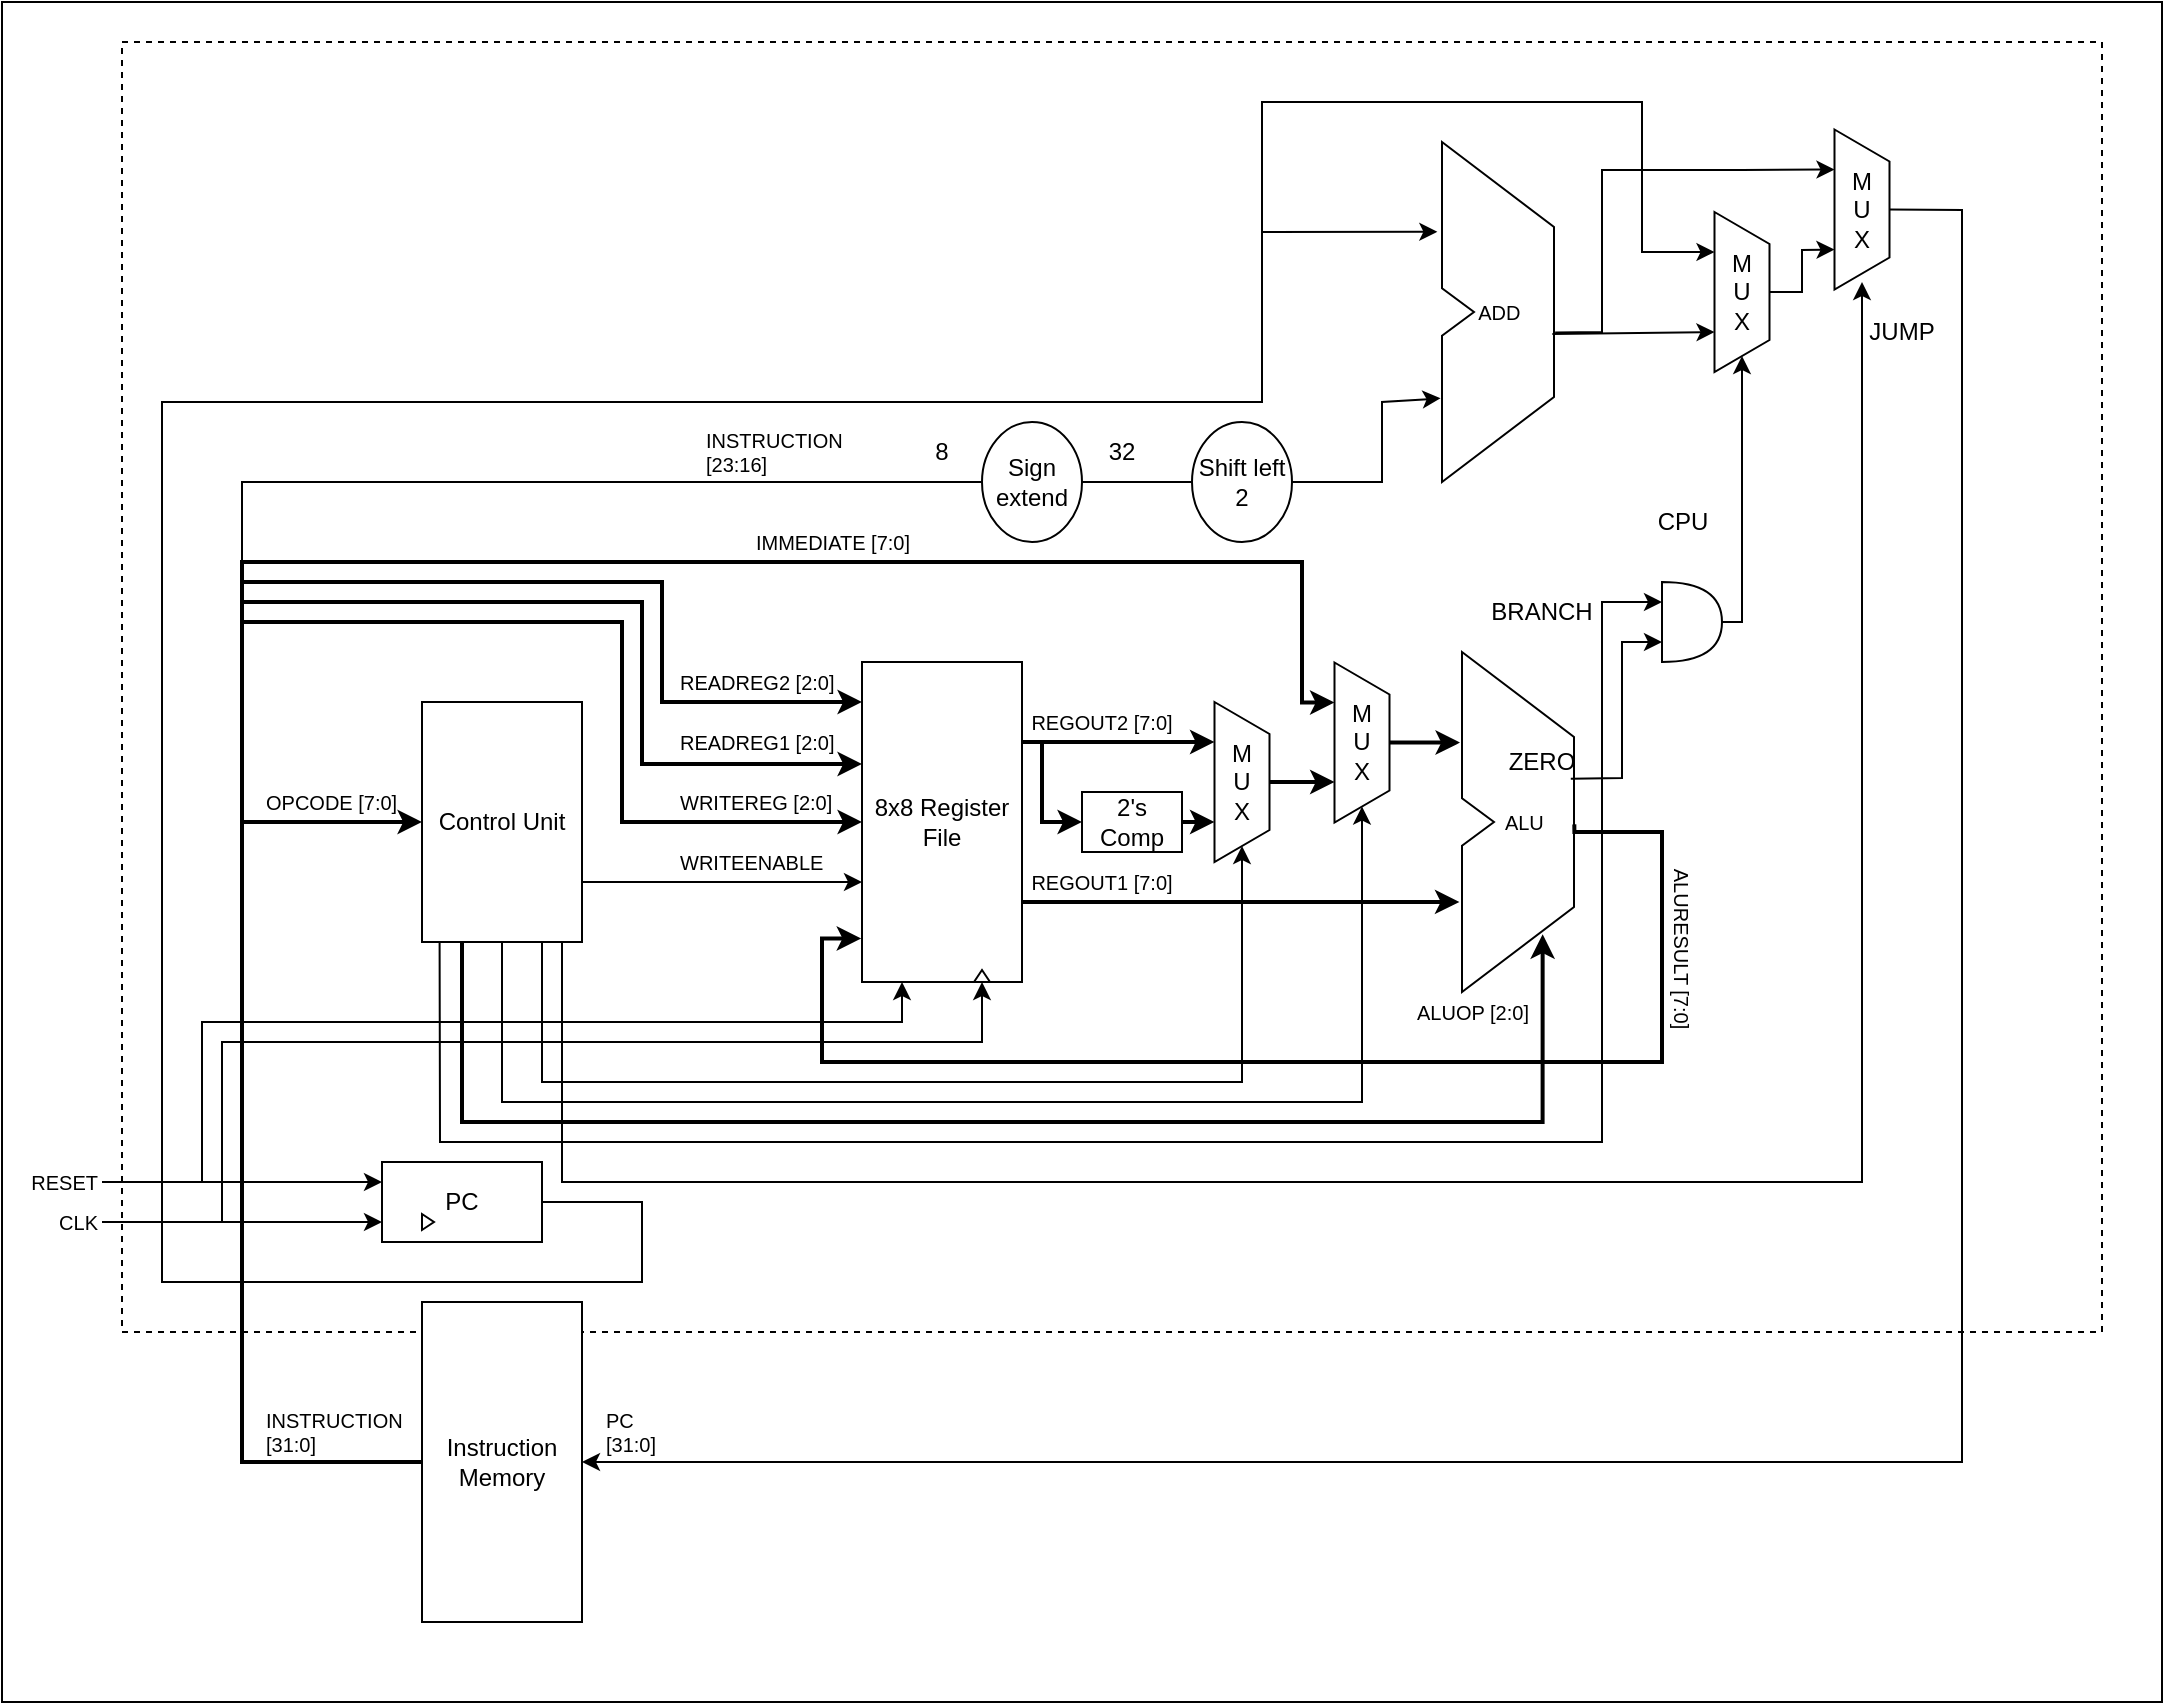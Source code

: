 <mxfile version="16.4.0" type="device"><diagram id="0iN4cRk-O3f9heEpMg_g" name="Page-1"><mxGraphModel dx="1427" dy="1461" grid="1" gridSize="10" guides="1" tooltips="1" connect="1" arrows="1" fold="1" page="1" pageScale="1" pageWidth="850" pageHeight="1100" math="0" shadow="0"><root><mxCell id="0"/><mxCell id="1" parent="0"/><mxCell id="29aiM7jhphycKeGwUz8S-75" value="" style="rounded=0;whiteSpace=wrap;html=1;strokeColor=#000000;strokeWidth=1;fillColor=none;fontSize=12;align=center;" parent="1" vertex="1"><mxGeometry x="-50" y="-170" width="1080" height="850" as="geometry"/></mxCell><mxCell id="29aiM7jhphycKeGwUz8S-73" value="&lt;span style=&quot;color: rgba(0 , 0 , 0 , 0) ; font-family: monospace ; font-size: 0px&quot;&gt;%3CmxGraphModel%3E%3Croot%3E%3CmxCell%20id%3D%220%22%2F%3E%3CmxCell%20id%3D%221%22%20parent%3D%220%22%2F%3E%3CmxCell%20id%3D%222%22%20value%3D%228%22%20style%3D%22text%3Bhtml%3D1%3BstrokeColor%3Dnone%3BfillColor%3Dnone%3Balign%3Dcenter%3BverticalAlign%3Dmiddle%3BwhiteSpace%3Dwrap%3Brounded%3D0%3B%22%20vertex%3D%221%22%20parent%3D%221%22%3E%3CmxGeometry%20x%3D%22460%22%20y%3D%2240%22%20width%3D%2260%22%20height%3D%2230%22%20as%3D%22geometry%22%2F%3E%3C%2FmxCell%3E%3C%2Froot%3E%3C%2FmxGraphModel%3E&lt;/span&gt;" style="rounded=0;whiteSpace=wrap;html=1;dashed=1;strokeColor=#000000;fillColor=none;fontSize=10;align=center;perimeterSpacing=0;strokeWidth=1;" parent="1" vertex="1"><mxGeometry x="10" y="-150" width="990" height="645" as="geometry"/></mxCell><mxCell id="29aiM7jhphycKeGwUz8S-50" value="OPCODE [7:0]" style="text;html=1;align=left;verticalAlign=middle;resizable=0;points=[];autosize=1;fontSize=10;" parent="1" vertex="1"><mxGeometry x="80" y="220" width="80" height="20" as="geometry"/></mxCell><mxCell id="29aiM7jhphycKeGwUz8S-15" style="edgeStyle=orthogonalEdgeStyle;rounded=0;orthogonalLoop=1;jettySize=auto;html=1;exitX=1;exitY=0.75;exitDx=0;exitDy=0;" parent="1" source="29aiM7jhphycKeGwUz8S-2" target="29aiM7jhphycKeGwUz8S-3" edge="1"><mxGeometry relative="1" as="geometry"><Array as="points"><mxPoint x="240" y="270"/></Array></mxGeometry></mxCell><mxCell id="29aiM7jhphycKeGwUz8S-47" style="edgeStyle=orthogonalEdgeStyle;rounded=0;orthogonalLoop=1;jettySize=auto;html=1;exitX=0.75;exitY=1;exitDx=0;exitDy=0;entryX=1;entryY=0.5;entryDx=0;entryDy=0;fontSize=10;" parent="1" source="29aiM7jhphycKeGwUz8S-2" target="29aiM7jhphycKeGwUz8S-17" edge="1"><mxGeometry relative="1" as="geometry"><Array as="points"><mxPoint x="220" y="370"/><mxPoint x="570" y="370"/></Array></mxGeometry></mxCell><mxCell id="29aiM7jhphycKeGwUz8S-48" style="edgeStyle=orthogonalEdgeStyle;rounded=0;orthogonalLoop=1;jettySize=auto;html=1;exitX=0.5;exitY=1;exitDx=0;exitDy=0;entryX=1;entryY=0.5;entryDx=0;entryDy=0;fontSize=10;" parent="1" source="29aiM7jhphycKeGwUz8S-2" target="29aiM7jhphycKeGwUz8S-31" edge="1"><mxGeometry relative="1" as="geometry"><Array as="points"><mxPoint x="200" y="380"/><mxPoint x="630" y="380"/></Array></mxGeometry></mxCell><mxCell id="29aiM7jhphycKeGwUz8S-49" style="edgeStyle=orthogonalEdgeStyle;rounded=0;orthogonalLoop=1;jettySize=auto;html=1;exitX=0.25;exitY=1;exitDx=0;exitDy=0;fontSize=10;entryX=0.504;entryY=0.83;entryDx=0;entryDy=0;entryPerimeter=0;strokeWidth=2;" parent="1" source="29aiM7jhphycKeGwUz8S-2" target="29aiM7jhphycKeGwUz8S-42" edge="1"><mxGeometry relative="1" as="geometry"><Array as="points"><mxPoint x="180" y="390"/><mxPoint x="720" y="390"/></Array></mxGeometry></mxCell><mxCell id="29aiM7jhphycKeGwUz8S-2" value="Control Unit" style="rounded=0;whiteSpace=wrap;html=1;" parent="1" vertex="1"><mxGeometry x="160" y="180" width="80" height="120" as="geometry"/></mxCell><mxCell id="29aiM7jhphycKeGwUz8S-19" style="edgeStyle=orthogonalEdgeStyle;rounded=0;orthogonalLoop=1;jettySize=auto;html=1;exitX=1;exitY=0.25;exitDx=0;exitDy=0;entryX=0.25;entryY=1;entryDx=0;entryDy=0;strokeWidth=2;" parent="1" source="29aiM7jhphycKeGwUz8S-3" target="29aiM7jhphycKeGwUz8S-17" edge="1"><mxGeometry relative="1" as="geometry"/></mxCell><mxCell id="29aiM7jhphycKeGwUz8S-23" style="edgeStyle=orthogonalEdgeStyle;rounded=0;orthogonalLoop=1;jettySize=auto;html=1;exitX=1;exitY=0.25;exitDx=0;exitDy=0;entryX=0;entryY=0.5;entryDx=0;entryDy=0;strokeWidth=2;" parent="1" source="29aiM7jhphycKeGwUz8S-3" target="29aiM7jhphycKeGwUz8S-16" edge="1"><mxGeometry relative="1" as="geometry"><Array as="points"><mxPoint x="470" y="200"/><mxPoint x="470" y="240"/></Array></mxGeometry></mxCell><mxCell id="29aiM7jhphycKeGwUz8S-46" style="edgeStyle=orthogonalEdgeStyle;rounded=0;orthogonalLoop=1;jettySize=auto;html=1;exitX=1;exitY=0.75;exitDx=0;exitDy=0;entryX=-0.016;entryY=0.735;entryDx=0;entryDy=0;entryPerimeter=0;fontSize=10;strokeWidth=2;" parent="1" source="29aiM7jhphycKeGwUz8S-3" target="29aiM7jhphycKeGwUz8S-42" edge="1"><mxGeometry relative="1" as="geometry"/></mxCell><mxCell id="29aiM7jhphycKeGwUz8S-3" value="8x8 Register File" style="rounded=0;whiteSpace=wrap;html=1;" parent="1" vertex="1"><mxGeometry x="380" y="160" width="80" height="160" as="geometry"/></mxCell><mxCell id="29aiM7jhphycKeGwUz8S-8" style="edgeStyle=orthogonalEdgeStyle;rounded=0;orthogonalLoop=1;jettySize=auto;html=1;exitX=0;exitY=0.5;exitDx=0;exitDy=0;entryX=0;entryY=0.5;entryDx=0;entryDy=0;strokeWidth=2;" parent="1" source="29aiM7jhphycKeGwUz8S-4" target="29aiM7jhphycKeGwUz8S-2" edge="1"><mxGeometry relative="1" as="geometry"><Array as="points"><mxPoint x="70" y="560"/><mxPoint x="70" y="240"/></Array></mxGeometry></mxCell><mxCell id="29aiM7jhphycKeGwUz8S-11" style="edgeStyle=orthogonalEdgeStyle;rounded=0;orthogonalLoop=1;jettySize=auto;html=1;exitX=0;exitY=0.5;exitDx=0;exitDy=0;entryX=0;entryY=0.125;entryDx=0;entryDy=0;entryPerimeter=0;strokeWidth=2;" parent="1" source="29aiM7jhphycKeGwUz8S-4" target="29aiM7jhphycKeGwUz8S-3" edge="1"><mxGeometry relative="1" as="geometry"><mxPoint x="320" y="180" as="targetPoint"/><Array as="points"><mxPoint x="70" y="560"/><mxPoint x="70" y="120"/><mxPoint x="280" y="120"/><mxPoint x="280" y="180"/></Array></mxGeometry></mxCell><mxCell id="29aiM7jhphycKeGwUz8S-12" style="edgeStyle=orthogonalEdgeStyle;rounded=0;orthogonalLoop=1;jettySize=auto;html=1;exitX=0;exitY=0.5;exitDx=0;exitDy=0;strokeWidth=2;" parent="1" source="29aiM7jhphycKeGwUz8S-4" target="29aiM7jhphycKeGwUz8S-3" edge="1"><mxGeometry relative="1" as="geometry"><mxPoint x="320" y="210" as="targetPoint"/><Array as="points"><mxPoint x="70" y="560"/><mxPoint x="70" y="130"/><mxPoint x="270" y="130"/><mxPoint x="270" y="211"/></Array></mxGeometry></mxCell><mxCell id="29aiM7jhphycKeGwUz8S-13" style="edgeStyle=orthogonalEdgeStyle;rounded=0;orthogonalLoop=1;jettySize=auto;html=1;exitX=0;exitY=0.5;exitDx=0;exitDy=0;entryX=0;entryY=0.5;entryDx=0;entryDy=0;strokeWidth=2;" parent="1" source="29aiM7jhphycKeGwUz8S-4" target="29aiM7jhphycKeGwUz8S-3" edge="1"><mxGeometry relative="1" as="geometry"><Array as="points"><mxPoint x="70" y="560"/><mxPoint x="70" y="140"/><mxPoint x="260" y="140"/><mxPoint x="260" y="240"/></Array></mxGeometry></mxCell><mxCell id="29aiM7jhphycKeGwUz8S-33" style="edgeStyle=orthogonalEdgeStyle;rounded=0;orthogonalLoop=1;jettySize=auto;html=1;exitX=0;exitY=0.5;exitDx=0;exitDy=0;entryX=0.25;entryY=1;entryDx=0;entryDy=0;fontSize=10;strokeWidth=2;" parent="1" source="29aiM7jhphycKeGwUz8S-4" target="29aiM7jhphycKeGwUz8S-31" edge="1"><mxGeometry relative="1" as="geometry"><Array as="points"><mxPoint x="70" y="560"/><mxPoint x="70" y="110"/><mxPoint x="600" y="110"/><mxPoint x="600" y="180"/></Array></mxGeometry></mxCell><mxCell id="29aiM7jhphycKeGwUz8S-4" value="Instruction Memory" style="rounded=0;whiteSpace=wrap;html=1;" parent="1" vertex="1"><mxGeometry x="160" y="480" width="80" height="160" as="geometry"/></mxCell><mxCell id="29aiM7jhphycKeGwUz8S-6" value="PC" style="rounded=0;whiteSpace=wrap;html=1;" parent="1" vertex="1"><mxGeometry x="140" y="410" width="80" height="40" as="geometry"/></mxCell><mxCell id="29aiM7jhphycKeGwUz8S-20" style="edgeStyle=orthogonalEdgeStyle;rounded=0;orthogonalLoop=1;jettySize=auto;html=1;exitX=1;exitY=0.5;exitDx=0;exitDy=0;entryX=0.75;entryY=1;entryDx=0;entryDy=0;strokeWidth=2;" parent="1" source="29aiM7jhphycKeGwUz8S-16" target="29aiM7jhphycKeGwUz8S-17" edge="1"><mxGeometry relative="1" as="geometry"/></mxCell><mxCell id="29aiM7jhphycKeGwUz8S-16" value="2's Comp" style="rounded=0;whiteSpace=wrap;html=1;" parent="1" vertex="1"><mxGeometry x="490" y="225" width="50" height="30" as="geometry"/></mxCell><mxCell id="29aiM7jhphycKeGwUz8S-32" style="edgeStyle=orthogonalEdgeStyle;rounded=0;orthogonalLoop=1;jettySize=auto;html=1;exitX=0.5;exitY=0;exitDx=0;exitDy=0;entryX=0.75;entryY=1;entryDx=0;entryDy=0;fontSize=10;strokeWidth=2;" parent="1" source="29aiM7jhphycKeGwUz8S-17" target="29aiM7jhphycKeGwUz8S-31" edge="1"><mxGeometry relative="1" as="geometry"/></mxCell><mxCell id="29aiM7jhphycKeGwUz8S-17" value="M&lt;br&gt;U&lt;br&gt;X" style="shape=trapezoid;perimeter=trapezoidPerimeter;whiteSpace=wrap;html=1;rotation=90;horizontal=0;" parent="1" vertex="1"><mxGeometry x="530" y="206.25" width="80" height="27.5" as="geometry"/></mxCell><mxCell id="29aiM7jhphycKeGwUz8S-24" value="READREG2 [2:0]" style="text;html=1;align=left;verticalAlign=middle;resizable=0;points=[];autosize=1;fontSize=10;" parent="1" vertex="1"><mxGeometry x="287" y="160" width="90" height="20" as="geometry"/></mxCell><mxCell id="29aiM7jhphycKeGwUz8S-25" value="READREG1 [2:0]" style="text;html=1;align=left;verticalAlign=middle;resizable=0;points=[];autosize=1;fontSize=10;" parent="1" vertex="1"><mxGeometry x="287" y="190.25" width="90" height="20" as="geometry"/></mxCell><mxCell id="29aiM7jhphycKeGwUz8S-26" value="WRITEREG [2:0]" style="text;html=1;align=left;verticalAlign=middle;resizable=0;points=[];autosize=1;fontSize=10;" parent="1" vertex="1"><mxGeometry x="287" y="220" width="90" height="20" as="geometry"/></mxCell><mxCell id="29aiM7jhphycKeGwUz8S-27" value="WRITEENABLE" style="text;html=1;align=left;verticalAlign=middle;resizable=0;points=[];autosize=1;fontSize=10;" parent="1" vertex="1"><mxGeometry x="287" y="250" width="90" height="20" as="geometry"/></mxCell><mxCell id="29aiM7jhphycKeGwUz8S-30" value="REGOUT2 [7:0]" style="text;html=1;strokeColor=none;fillColor=none;align=center;verticalAlign=middle;whiteSpace=wrap;rounded=0;fontSize=10;" parent="1" vertex="1"><mxGeometry x="460" y="180" width="80" height="20" as="geometry"/></mxCell><mxCell id="29aiM7jhphycKeGwUz8S-43" style="edgeStyle=orthogonalEdgeStyle;rounded=0;orthogonalLoop=1;jettySize=auto;html=1;exitX=0.5;exitY=0;exitDx=0;exitDy=0;fontSize=10;strokeWidth=2;" parent="1" source="29aiM7jhphycKeGwUz8S-31" edge="1"><mxGeometry relative="1" as="geometry"><mxPoint x="679" y="200" as="targetPoint"/></mxGeometry></mxCell><mxCell id="29aiM7jhphycKeGwUz8S-31" value="M&lt;br&gt;U&lt;br&gt;X" style="shape=trapezoid;perimeter=trapezoidPerimeter;whiteSpace=wrap;html=1;rotation=90;horizontal=0;" parent="1" vertex="1"><mxGeometry x="590" y="186.5" width="80" height="27.5" as="geometry"/></mxCell><mxCell id="29aiM7jhphycKeGwUz8S-34" value="IMMEDIATE [7:0]" style="text;html=1;align=center;verticalAlign=middle;resizable=0;points=[];autosize=1;fontSize=10;" parent="1" vertex="1"><mxGeometry x="320" y="90" width="90" height="20" as="geometry"/></mxCell><mxCell id="29aiM7jhphycKeGwUz8S-44" style="edgeStyle=orthogonalEdgeStyle;rounded=0;orthogonalLoop=1;jettySize=auto;html=1;exitX=0.702;exitY=0.507;exitDx=0;exitDy=0;entryX=-0.005;entryY=0.864;entryDx=0;entryDy=0;entryPerimeter=0;fontSize=10;exitPerimeter=0;strokeWidth=2;" parent="1" source="29aiM7jhphycKeGwUz8S-42" target="29aiM7jhphycKeGwUz8S-3" edge="1"><mxGeometry relative="1" as="geometry"><Array as="points"><mxPoint x="736" y="245"/><mxPoint x="780" y="245"/><mxPoint x="780" y="360"/><mxPoint x="360" y="360"/><mxPoint x="360" y="298"/></Array></mxGeometry></mxCell><mxCell id="29aiM7jhphycKeGwUz8S-42" value="&amp;nbsp; &amp;nbsp; &amp;nbsp; &amp;nbsp;ALU" style="shape=stencil(vZXdjoMgEIWfhtsGYY3XG3f3PailKykFA/Tv7TuKNmJL2zRiYgwwx+8wZAYRLW3NGo4IrhH9QYRkGMMb5qfJnNmGV84vHpkRbC25j1hn9I6fxMb1DKFqboRro/QX4W/QtM9tQMtKKwU0oZUNJBPhSA4mTChg4rM36bd1CWYN+O6546bfvF9F5O9jl1W+iE+2TDahy5Bb6myS+YT5ZAvVQCqfbDYXWoIg1mMj1ZpVu3+jD2rzkhaRjkRbbfhr2E0tpPQXx/uH1rD2hrnTPVQP3+z1kUcb4NlhPqVKoUbUIsSSPA23mIs7aZvhhp+ZmxczYafcNNv9oh9jK6ltvIwjxQziSD3fSd/tkw4aaUMYdGH/u+8iVw==);whiteSpace=wrap;html=1;strokeColor=#000000;fillColor=#ffffff;fontSize=10;align=left;" parent="1" vertex="1"><mxGeometry x="680" y="155" width="80" height="170" as="geometry"/></mxCell><mxCell id="29aiM7jhphycKeGwUz8S-51" value="INSTRUCTION&lt;br&gt;[31:0]" style="text;html=1;align=left;verticalAlign=middle;resizable=0;points=[];autosize=1;fontSize=10;" parent="1" vertex="1"><mxGeometry x="80" y="530" width="80" height="30" as="geometry"/></mxCell><mxCell id="29aiM7jhphycKeGwUz8S-53" value="PC&lt;br&gt;[31:0]" style="text;html=1;align=left;verticalAlign=middle;resizable=0;points=[];autosize=1;fontSize=10;" parent="1" vertex="1"><mxGeometry x="250" y="530" width="40" height="30" as="geometry"/></mxCell><mxCell id="29aiM7jhphycKeGwUz8S-55" style="edgeStyle=orthogonalEdgeStyle;rounded=0;orthogonalLoop=1;jettySize=auto;html=1;entryX=0;entryY=0.25;entryDx=0;entryDy=0;fontSize=10;" parent="1" source="29aiM7jhphycKeGwUz8S-54" target="29aiM7jhphycKeGwUz8S-6" edge="1"><mxGeometry relative="1" as="geometry"><Array as="points"><mxPoint x="90" y="420"/><mxPoint x="90" y="420"/></Array></mxGeometry></mxCell><mxCell id="29aiM7jhphycKeGwUz8S-56" style="edgeStyle=orthogonalEdgeStyle;rounded=0;orthogonalLoop=1;jettySize=auto;html=1;exitX=1;exitY=0.5;exitDx=0;exitDy=0;entryX=0.25;entryY=1;entryDx=0;entryDy=0;fontSize=10;" parent="1" source="29aiM7jhphycKeGwUz8S-54" target="29aiM7jhphycKeGwUz8S-3" edge="1"><mxGeometry relative="1" as="geometry"><Array as="points"><mxPoint x="50" y="420"/><mxPoint x="50" y="340"/><mxPoint x="400" y="340"/></Array></mxGeometry></mxCell><mxCell id="29aiM7jhphycKeGwUz8S-54" value="RESET" style="text;html=1;strokeColor=none;fillColor=none;align=right;verticalAlign=middle;whiteSpace=wrap;rounded=0;fontSize=10;" parent="1" vertex="1"><mxGeometry x="-40" y="410" width="40" height="20" as="geometry"/></mxCell><mxCell id="29aiM7jhphycKeGwUz8S-60" style="edgeStyle=orthogonalEdgeStyle;rounded=0;orthogonalLoop=1;jettySize=auto;html=1;exitX=1;exitY=0.5;exitDx=0;exitDy=0;entryX=0;entryY=0.75;entryDx=0;entryDy=0;fontSize=10;" parent="1" source="29aiM7jhphycKeGwUz8S-57" target="29aiM7jhphycKeGwUz8S-6" edge="1"><mxGeometry relative="1" as="geometry"/></mxCell><mxCell id="29aiM7jhphycKeGwUz8S-61" style="edgeStyle=orthogonalEdgeStyle;rounded=0;orthogonalLoop=1;jettySize=auto;html=1;exitX=1;exitY=0.5;exitDx=0;exitDy=0;entryX=0.75;entryY=1;entryDx=0;entryDy=0;fontSize=10;" parent="1" source="29aiM7jhphycKeGwUz8S-57" target="29aiM7jhphycKeGwUz8S-3" edge="1"><mxGeometry relative="1" as="geometry"><Array as="points"><mxPoint x="60" y="440"/><mxPoint x="60" y="350"/><mxPoint x="440" y="350"/></Array></mxGeometry></mxCell><mxCell id="29aiM7jhphycKeGwUz8S-57" value="CLK" style="text;html=1;strokeColor=none;fillColor=none;align=right;verticalAlign=middle;whiteSpace=wrap;rounded=0;fontSize=10;" parent="1" vertex="1"><mxGeometry x="-40" y="430" width="40" height="20" as="geometry"/></mxCell><mxCell id="29aiM7jhphycKeGwUz8S-64" value="" style="triangle;whiteSpace=wrap;html=1;strokeColor=#000000;fillColor=#ffffff;fontSize=10;align=right;" parent="1" vertex="1"><mxGeometry x="160" y="436" width="6" height="8" as="geometry"/></mxCell><mxCell id="29aiM7jhphycKeGwUz8S-65" value="" style="triangle;whiteSpace=wrap;html=1;strokeColor=#000000;fillColor=#ffffff;fontSize=10;align=right;rotation=-90;" parent="1" vertex="1"><mxGeometry x="437" y="313" width="6" height="8" as="geometry"/></mxCell><mxCell id="29aiM7jhphycKeGwUz8S-66" value="REGOUT1 [7:0]" style="text;html=1;strokeColor=none;fillColor=none;align=center;verticalAlign=middle;whiteSpace=wrap;rounded=0;fontSize=10;" parent="1" vertex="1"><mxGeometry x="460" y="260" width="80" height="20" as="geometry"/></mxCell><mxCell id="29aiM7jhphycKeGwUz8S-67" value="ALUOP [2:0]" style="text;html=1;align=center;verticalAlign=middle;resizable=0;points=[];autosize=1;fontSize=10;" parent="1" vertex="1"><mxGeometry x="650" y="325" width="70" height="20" as="geometry"/></mxCell><mxCell id="29aiM7jhphycKeGwUz8S-68" value="ALURESULT [7:0]" style="text;html=1;align=center;verticalAlign=middle;resizable=0;points=[];autosize=1;fontSize=10;rotation=90;" parent="1" vertex="1"><mxGeometry x="740" y="293" width="100" height="20" as="geometry"/></mxCell><mxCell id="29aiM7jhphycKeGwUz8S-74" value="CPU" style="text;html=1;align=center;verticalAlign=middle;resizable=0;points=[];autosize=1;fontSize=12;" parent="1" vertex="1"><mxGeometry x="770" y="80" width="40" height="20" as="geometry"/></mxCell><mxCell id="jOxBxf-RdrG1LhPG8wPl-1" value="" style="endArrow=classic;html=1;rounded=0;exitX=0.68;exitY=0.373;exitDx=0;exitDy=0;exitPerimeter=0;entryX=0;entryY=0.75;entryDx=0;entryDy=0;entryPerimeter=0;" parent="1" source="29aiM7jhphycKeGwUz8S-42" target="jOxBxf-RdrG1LhPG8wPl-3" edge="1"><mxGeometry width="50" height="50" relative="1" as="geometry"><mxPoint x="390" y="360" as="sourcePoint"/><mxPoint x="440" y="310" as="targetPoint"/><Array as="points"><mxPoint x="760" y="218"/><mxPoint x="760" y="150"/></Array></mxGeometry></mxCell><mxCell id="jOxBxf-RdrG1LhPG8wPl-3" value="" style="shape=or;whiteSpace=wrap;html=1;" parent="1" vertex="1"><mxGeometry x="780" y="120" width="30" height="40" as="geometry"/></mxCell><mxCell id="jOxBxf-RdrG1LhPG8wPl-4" value="ZERO" style="text;html=1;strokeColor=none;fillColor=none;align=center;verticalAlign=middle;whiteSpace=wrap;rounded=0;" parent="1" vertex="1"><mxGeometry x="690" y="195" width="60" height="30" as="geometry"/></mxCell><mxCell id="jOxBxf-RdrG1LhPG8wPl-5" value="" style="endArrow=classic;html=1;rounded=0;exitX=0.11;exitY=1;exitDx=0;exitDy=0;exitPerimeter=0;entryX=0;entryY=0.25;entryDx=0;entryDy=0;entryPerimeter=0;" parent="1" source="29aiM7jhphycKeGwUz8S-2" target="jOxBxf-RdrG1LhPG8wPl-3" edge="1"><mxGeometry width="50" height="50" relative="1" as="geometry"><mxPoint x="390" y="370" as="sourcePoint"/><mxPoint x="440" y="320" as="targetPoint"/><Array as="points"><mxPoint x="169" y="400"/><mxPoint x="460" y="400"/><mxPoint x="750" y="400"/><mxPoint x="750" y="130"/></Array></mxGeometry></mxCell><mxCell id="jOxBxf-RdrG1LhPG8wPl-6" value="BRANCH" style="text;html=1;strokeColor=none;fillColor=none;align=center;verticalAlign=middle;whiteSpace=wrap;rounded=0;" parent="1" vertex="1"><mxGeometry x="690" y="120" width="60" height="30" as="geometry"/></mxCell><mxCell id="jOxBxf-RdrG1LhPG8wPl-7" value="&amp;nbsp; &amp;nbsp; &amp;nbsp; ADD" style="shape=stencil(vZXdjoMgEIWfhtsGYY3XG3f3PailKykFA/Tv7TuKNmJL2zRiYgwwx+8wZAYRLW3NGo4IrhH9QYRkGMMb5qfJnNmGV84vHpkRbC25j1hn9I6fxMb1DKFqboRro/QX4W/QtM9tQMtKKwU0oZUNJBPhSA4mTChg4rM36bd1CWYN+O6546bfvF9F5O9jl1W+iE+2TDahy5Bb6myS+YT5ZAvVQCqfbDYXWoIg1mMj1ZpVu3+jD2rzkhaRjkRbbfhr2E0tpPQXx/uH1rD2hrnTPVQP3+z1kUcb4NlhPqVKoUbUIsSSPA23mIs7aZvhhp+ZmxczYafcNNv9oh9jK6ltvIwjxQziSD3fSd/tkw4aaUMYdGH/u+8iVw==);whiteSpace=wrap;html=1;strokeColor=#000000;fillColor=#ffffff;fontSize=10;align=left;" parent="1" vertex="1"><mxGeometry x="670" y="-100" width="80" height="170" as="geometry"/></mxCell><mxCell id="jOxBxf-RdrG1LhPG8wPl-8" value="M&lt;br&gt;U&lt;br&gt;X" style="shape=trapezoid;perimeter=trapezoidPerimeter;whiteSpace=wrap;html=1;rotation=90;horizontal=0;" parent="1" vertex="1"><mxGeometry x="780" y="-38.75" width="80" height="27.5" as="geometry"/></mxCell><mxCell id="jOxBxf-RdrG1LhPG8wPl-10" value="" style="endArrow=classic;html=1;rounded=0;exitX=0.69;exitY=0.565;exitDx=0;exitDy=0;exitPerimeter=0;entryX=0.75;entryY=1;entryDx=0;entryDy=0;" parent="1" source="jOxBxf-RdrG1LhPG8wPl-7" target="jOxBxf-RdrG1LhPG8wPl-8" edge="1"><mxGeometry width="50" height="50" relative="1" as="geometry"><mxPoint x="390" y="110" as="sourcePoint"/><mxPoint x="810" y="6" as="targetPoint"/></mxGeometry></mxCell><mxCell id="jOxBxf-RdrG1LhPG8wPl-16" value="" style="endArrow=classic;html=1;rounded=0;entryX=1;entryY=0.5;entryDx=0;entryDy=0;exitX=0.5;exitY=0;exitDx=0;exitDy=0;" parent="1" source="nv8e8T6oRw2ssQVe0KA2-6" target="29aiM7jhphycKeGwUz8S-4" edge="1"><mxGeometry width="50" height="50" relative="1" as="geometry"><mxPoint x="490" y="310" as="sourcePoint"/><mxPoint x="540" y="260" as="targetPoint"/><Array as="points"><mxPoint x="930" y="-66"/><mxPoint x="930" y="560"/></Array></mxGeometry></mxCell><mxCell id="jOxBxf-RdrG1LhPG8wPl-19" value="" style="endArrow=classic;html=1;rounded=0;entryX=0.25;entryY=1;entryDx=0;entryDy=0;noJump=0;exitX=1;exitY=0.5;exitDx=0;exitDy=0;" parent="1" source="29aiM7jhphycKeGwUz8S-6" target="jOxBxf-RdrG1LhPG8wPl-8" edge="1"><mxGeometry width="50" height="50" relative="1" as="geometry"><mxPoint x="580" y="30" as="sourcePoint"/><mxPoint x="580" y="-30" as="targetPoint"/><Array as="points"><mxPoint x="270" y="430"/><mxPoint x="270" y="470"/><mxPoint x="30" y="470"/><mxPoint x="30" y="30"/><mxPoint x="580" y="30"/><mxPoint x="580" y="-120"/><mxPoint x="770" y="-120"/><mxPoint x="770" y="-45"/></Array></mxGeometry></mxCell><mxCell id="jOxBxf-RdrG1LhPG8wPl-22" value="" style="endArrow=classic;html=1;rounded=0;jumpStyle=none;entryX=-0.009;entryY=0.754;entryDx=0;entryDy=0;entryPerimeter=0;startArrow=none;exitX=1;exitY=0.5;exitDx=0;exitDy=0;" parent="1" source="nv8e8T6oRw2ssQVe0KA2-4" target="jOxBxf-RdrG1LhPG8wPl-7" edge="1"><mxGeometry width="50" height="50" relative="1" as="geometry"><mxPoint x="160" y="560" as="sourcePoint"/><mxPoint x="400" y="120" as="targetPoint"/><Array as="points"><mxPoint x="640" y="70"/><mxPoint x="640" y="30"/></Array></mxGeometry></mxCell><mxCell id="jOxBxf-RdrG1LhPG8wPl-23" value="INSTRUCTION&lt;br&gt;[23:16]" style="text;html=1;align=left;verticalAlign=middle;resizable=0;points=[];autosize=1;fontSize=10;" parent="1" vertex="1"><mxGeometry x="300" y="40" width="80" height="30" as="geometry"/></mxCell><mxCell id="jOxBxf-RdrG1LhPG8wPl-24" value="Sign extend" style="ellipse;whiteSpace=wrap;html=1;" parent="1" vertex="1"><mxGeometry x="440" y="40" width="50" height="60" as="geometry"/></mxCell><mxCell id="jOxBxf-RdrG1LhPG8wPl-25" value="" style="endArrow=none;html=1;rounded=0;jumpStyle=none;entryX=0;entryY=0.5;entryDx=0;entryDy=0;" parent="1" target="jOxBxf-RdrG1LhPG8wPl-24" edge="1"><mxGeometry width="50" height="50" relative="1" as="geometry"><mxPoint x="160" y="560" as="sourcePoint"/><mxPoint x="669.28" y="28.18" as="targetPoint"/><Array as="points"><mxPoint x="70" y="560"/><mxPoint x="70" y="70"/></Array></mxGeometry></mxCell><mxCell id="jOxBxf-RdrG1LhPG8wPl-26" value="8" style="text;html=1;strokeColor=none;fillColor=none;align=center;verticalAlign=middle;whiteSpace=wrap;rounded=0;" parent="1" vertex="1"><mxGeometry x="390" y="40" width="60" height="30" as="geometry"/></mxCell><mxCell id="jOxBxf-RdrG1LhPG8wPl-27" value="32" style="text;html=1;strokeColor=none;fillColor=none;align=center;verticalAlign=middle;whiteSpace=wrap;rounded=0;" parent="1" vertex="1"><mxGeometry x="480" y="40" width="60" height="30" as="geometry"/></mxCell><mxCell id="nv8e8T6oRw2ssQVe0KA2-4" value="Shift left&lt;br&gt;2" style="ellipse;whiteSpace=wrap;html=1;" parent="1" vertex="1"><mxGeometry x="545" y="40" width="50" height="60" as="geometry"/></mxCell><mxCell id="nv8e8T6oRw2ssQVe0KA2-5" value="" style="endArrow=none;html=1;rounded=0;jumpStyle=none;entryX=0;entryY=0.5;entryDx=0;entryDy=0;startArrow=none;exitX=1;exitY=0.5;exitDx=0;exitDy=0;" parent="1" source="jOxBxf-RdrG1LhPG8wPl-24" target="nv8e8T6oRw2ssQVe0KA2-4" edge="1"><mxGeometry width="50" height="50" relative="1" as="geometry"><mxPoint x="490" y="70" as="sourcePoint"/><mxPoint x="669.28" y="28.18" as="targetPoint"/><Array as="points"/></mxGeometry></mxCell><mxCell id="nv8e8T6oRw2ssQVe0KA2-6" value="M&lt;br&gt;U&lt;br&gt;X" style="shape=trapezoid;perimeter=trapezoidPerimeter;whiteSpace=wrap;html=1;rotation=90;horizontal=0;" parent="1" vertex="1"><mxGeometry x="840" y="-80" width="80" height="27.5" as="geometry"/></mxCell><mxCell id="nv8e8T6oRw2ssQVe0KA2-7" value="" style="endArrow=classic;html=1;rounded=0;entryX=0.75;entryY=1;entryDx=0;entryDy=0;exitX=0.5;exitY=0;exitDx=0;exitDy=0;" parent="1" source="jOxBxf-RdrG1LhPG8wPl-8" target="nv8e8T6oRw2ssQVe0KA2-6" edge="1"><mxGeometry width="50" height="50" relative="1" as="geometry"><mxPoint x="400" y="90" as="sourcePoint"/><mxPoint x="450" y="40" as="targetPoint"/><Array as="points"><mxPoint x="850" y="-25"/><mxPoint x="850" y="-46"/></Array></mxGeometry></mxCell><mxCell id="nv8e8T6oRw2ssQVe0KA2-8" value="" style="endArrow=classic;html=1;rounded=0;" parent="1" edge="1"><mxGeometry width="50" height="50" relative="1" as="geometry"><mxPoint x="230" y="300" as="sourcePoint"/><mxPoint x="880" y="-30" as="targetPoint"/><Array as="points"><mxPoint x="230" y="330"/><mxPoint x="230" y="420"/><mxPoint x="550" y="420"/><mxPoint x="880" y="420"/></Array></mxGeometry></mxCell><mxCell id="nv8e8T6oRw2ssQVe0KA2-9" value="JUMP" style="text;html=1;strokeColor=none;fillColor=none;align=center;verticalAlign=middle;whiteSpace=wrap;rounded=0;" parent="1" vertex="1"><mxGeometry x="870" y="-20" width="60" height="30" as="geometry"/></mxCell><mxCell id="_7r1tgnR-EVjRkyjWiBU-1" value="" style="endArrow=classic;html=1;rounded=0;entryX=0.25;entryY=1;entryDx=0;entryDy=0;exitX=0.707;exitY=0.56;exitDx=0;exitDy=0;exitPerimeter=0;" parent="1" source="jOxBxf-RdrG1LhPG8wPl-7" target="nv8e8T6oRw2ssQVe0KA2-6" edge="1"><mxGeometry width="50" height="50" relative="1" as="geometry"><mxPoint x="750" as="sourcePoint"/><mxPoint x="810" y="210" as="targetPoint"/><Array as="points"><mxPoint x="750" y="-5"/><mxPoint x="750" y="-86"/><mxPoint x="820" y="-86"/></Array></mxGeometry></mxCell><mxCell id="OCF9ybmDqEPIARZGU4pI-1" value="" style="endArrow=classic;html=1;rounded=0;strokeColor=default;exitX=1;exitY=0.5;exitDx=0;exitDy=0;entryX=-0.029;entryY=0.264;entryDx=0;entryDy=0;entryPerimeter=0;" edge="1" parent="1" source="29aiM7jhphycKeGwUz8S-6" target="jOxBxf-RdrG1LhPG8wPl-7"><mxGeometry width="50" height="50" relative="1" as="geometry"><mxPoint x="420" y="250" as="sourcePoint"/><mxPoint x="470" y="200" as="targetPoint"/><Array as="points"><mxPoint x="270" y="430"/><mxPoint x="270" y="470"/><mxPoint x="30" y="470"/><mxPoint x="30" y="30"/><mxPoint x="580" y="30"/><mxPoint x="580" y="-55"/></Array></mxGeometry></mxCell><mxCell id="OCF9ybmDqEPIARZGU4pI-2" value="" style="endArrow=classic;html=1;rounded=0;strokeColor=default;exitX=1;exitY=0.5;exitDx=0;exitDy=0;exitPerimeter=0;entryX=1;entryY=0.5;entryDx=0;entryDy=0;" edge="1" parent="1" source="jOxBxf-RdrG1LhPG8wPl-3" target="jOxBxf-RdrG1LhPG8wPl-8"><mxGeometry width="50" height="50" relative="1" as="geometry"><mxPoint x="540" y="200" as="sourcePoint"/><mxPoint x="590" y="150" as="targetPoint"/><Array as="points"><mxPoint x="820" y="140"/></Array></mxGeometry></mxCell></root></mxGraphModel></diagram></mxfile>